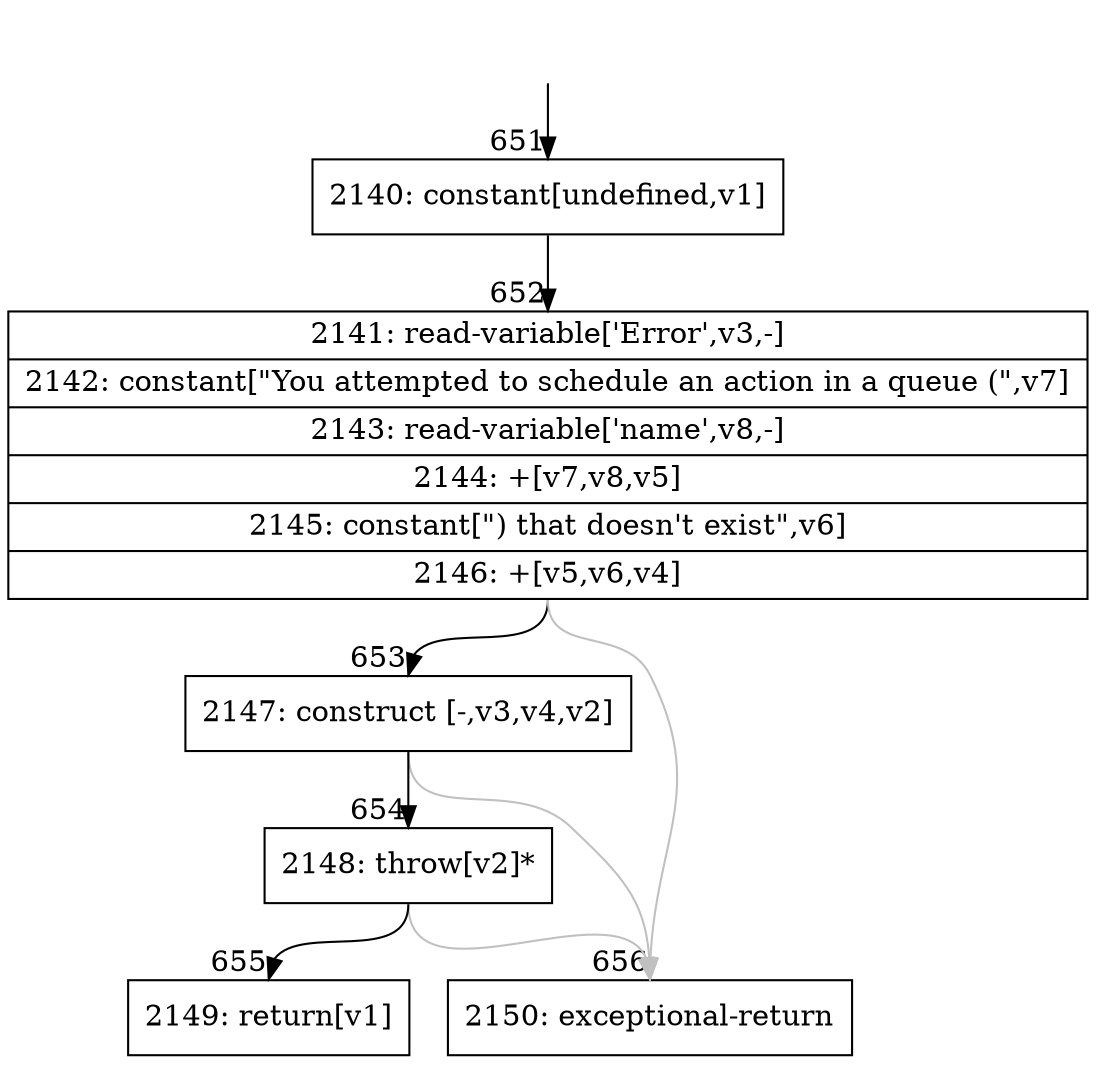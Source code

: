 digraph {
rankdir="TD"
BB_entry43[shape=none,label=""];
BB_entry43 -> BB651 [tailport=s, headport=n, headlabel="    651"]
BB651 [shape=record label="{2140: constant[undefined,v1]}" ] 
BB651 -> BB652 [tailport=s, headport=n, headlabel="      652"]
BB652 [shape=record label="{2141: read-variable['Error',v3,-]|2142: constant[\"You attempted to schedule an action in a queue (\",v7]|2143: read-variable['name',v8,-]|2144: +[v7,v8,v5]|2145: constant[\") that doesn't exist\",v6]|2146: +[v5,v6,v4]}" ] 
BB652 -> BB653 [tailport=s, headport=n, headlabel="      653"]
BB652 -> BB656 [tailport=s, headport=n, color=gray, headlabel="      656"]
BB653 [shape=record label="{2147: construct [-,v3,v4,v2]}" ] 
BB653 -> BB654 [tailport=s, headport=n, headlabel="      654"]
BB653 -> BB656 [tailport=s, headport=n, color=gray]
BB654 [shape=record label="{2148: throw[v2]*}" ] 
BB654 -> BB655 [tailport=s, headport=n, headlabel="      655"]
BB654 -> BB656 [tailport=s, headport=n, color=gray]
BB655 [shape=record label="{2149: return[v1]}" ] 
BB656 [shape=record label="{2150: exceptional-return}" ] 
//#$~ 688
}
